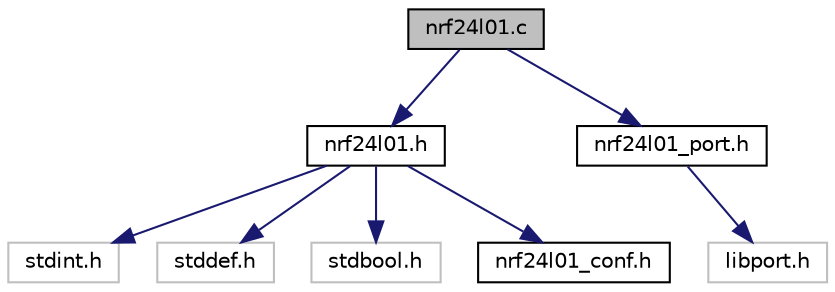 digraph "nrf24l01.c"
{
  edge [fontname="Helvetica",fontsize="10",labelfontname="Helvetica",labelfontsize="10"];
  node [fontname="Helvetica",fontsize="10",shape=record];
  Node0 [label="nrf24l01.c",height=0.2,width=0.4,color="black", fillcolor="grey75", style="filled", fontcolor="black"];
  Node0 -> Node1 [color="midnightblue",fontsize="10",style="solid",fontname="Helvetica"];
  Node1 [label="nrf24l01.h",height=0.2,width=0.4,color="black", fillcolor="white", style="filled",URL="$nrf24l01_8h.html",tooltip="Простая кроссплатформенная библиотека для трансиверов NRF24L01 и NRF24L01+. "];
  Node1 -> Node2 [color="midnightblue",fontsize="10",style="solid",fontname="Helvetica"];
  Node2 [label="stdint.h",height=0.2,width=0.4,color="grey75", fillcolor="white", style="filled"];
  Node1 -> Node3 [color="midnightblue",fontsize="10",style="solid",fontname="Helvetica"];
  Node3 [label="stddef.h",height=0.2,width=0.4,color="grey75", fillcolor="white", style="filled"];
  Node1 -> Node4 [color="midnightblue",fontsize="10",style="solid",fontname="Helvetica"];
  Node4 [label="stdbool.h",height=0.2,width=0.4,color="grey75", fillcolor="white", style="filled"];
  Node1 -> Node5 [color="midnightblue",fontsize="10",style="solid",fontname="Helvetica"];
  Node5 [label="nrf24l01_conf.h",height=0.2,width=0.4,color="black", fillcolor="white", style="filled",URL="$nrf24l01__conf_8h.html",tooltip="Файл с настройками библиотеки NRF24L01/+. "];
  Node0 -> Node6 [color="midnightblue",fontsize="10",style="solid",fontname="Helvetica"];
  Node6 [label="nrf24l01_port.h",height=0.2,width=0.4,color="black", fillcolor="white", style="filled",URL="$nrf24l01__port_8h.html",tooltip="Платформозависимая часть библиотеки трансиверов NRF24L01/+. "];
  Node6 -> Node7 [color="midnightblue",fontsize="10",style="solid",fontname="Helvetica"];
  Node7 [label="libport.h",height=0.2,width=0.4,color="grey75", fillcolor="white", style="filled"];
}
